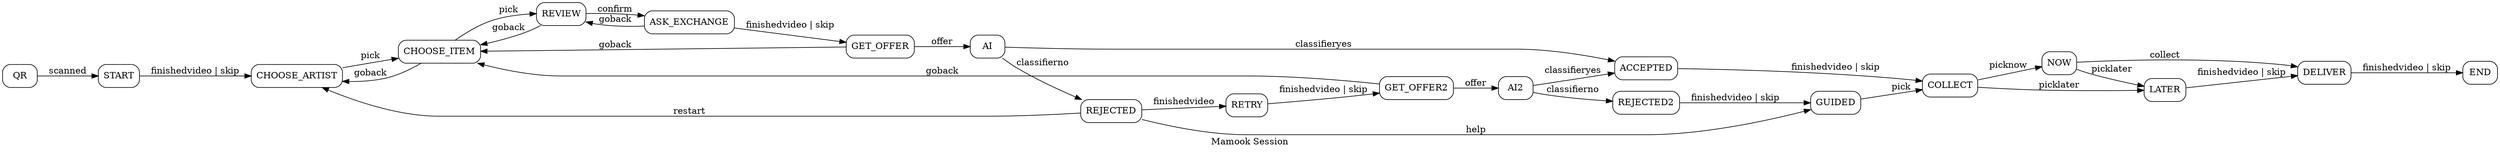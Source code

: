 digraph "Mamook Session" {
        graph [color=black directed=true fillcolor=white label="Mamook Session" rankdir=LR "strict"=false style=solid]
        node [color=black fillcolor=white peripheries=1 shape=rectangle style="rounded, filled"]
        edge [color=black]
        QR [label=QR]
        START [label=START]
        CHOOSE_ARTIST [label=CHOOSE_ARTIST]
        CHOOSE_ITEM [label=CHOOSE_ITEM]
        REVIEW [label=REVIEW]
        ASK_EXCHANGE [label=ASK_EXCHANGE]
        GET_OFFER [label=GET_OFFER]
        AI [label=AI]
        ACCEPTED [label=ACCEPTED]
        REJECTED [label=REJECTED]
        RETRY [label=RETRY]
        GET_OFFER2 [label=GET_OFFER2]
        AI2 [label=AI2]
        REJECTED2 [label=REJECTED2]
        GUIDED [label=GUIDED]
        COLLECT [label=COLLECT]
        NOW [label=NOW]
        LATER [label=LATER]
        DELIVER [label=DELIVER]
        END [label=END]
        QR -> START [label=scanned]
        START -> CHOOSE_ARTIST [label="finishedvideo | skip"]
        ASK_EXCHANGE -> GET_OFFER [label="finishedvideo | skip"]
        ASK_EXCHANGE -> REVIEW [label=goback]
        ACCEPTED -> COLLECT [label="finishedvideo | skip"]
        REJECTED -> RETRY [label=finishedvideo]
        REJECTED -> CHOOSE_ARTIST [label=restart]
        REJECTED -> GUIDED [label=help]
        RETRY -> GET_OFFER2 [label="finishedvideo | skip"]
        REJECTED2 -> GUIDED [label="finishedvideo | skip"]
        LATER -> DELIVER [label="finishedvideo | skip"]
        DELIVER -> END [label="finishedvideo | skip"]
        CHOOSE_ARTIST -> CHOOSE_ITEM [label=pick]
        CHOOSE_ITEM -> REVIEW [label=pick]
        CHOOSE_ITEM -> CHOOSE_ARTIST [label=goback]
        GUIDED -> COLLECT [label=pick]
        REVIEW -> CHOOSE_ITEM [label=goback]
        REVIEW -> ASK_EXCHANGE [label=confirm]
        GET_OFFER -> CHOOSE_ITEM [label=goback]
        GET_OFFER -> AI [label=offer]
        GET_OFFER2 -> CHOOSE_ITEM [label=goback]
        GET_OFFER2 -> AI2 [label=offer]
        AI -> ACCEPTED [label=classifieryes]
        AI -> REJECTED [label=classifierno]
        AI2 -> ACCEPTED [label=classifieryes]
        AI2 -> REJECTED2 [label=classifierno]
        COLLECT -> NOW [label=picknow]
        COLLECT -> LATER [label=picklater]
        NOW -> LATER [label=picklater]
        NOW -> DELIVER [label=collect]
}
